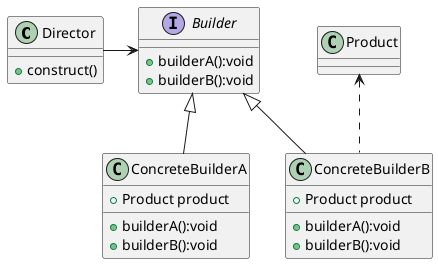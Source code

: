 @startuml

class Director{
    +construct()
}
interface Builder{
    +builderA():void
    +builderB():void
}
class ConcreteBuilderA{
    +builderA():void
    +builderB():void

    + Product product
}
class ConcreteBuilderB{
    + Product product
    +builderA():void
    +builderB():void
}
class Product

Director -> Builder
Builder <|-- ConcreteBuilderA
Builder <|-- ConcreteBuilderB

Product<..ConcreteBuilderB

@enduml